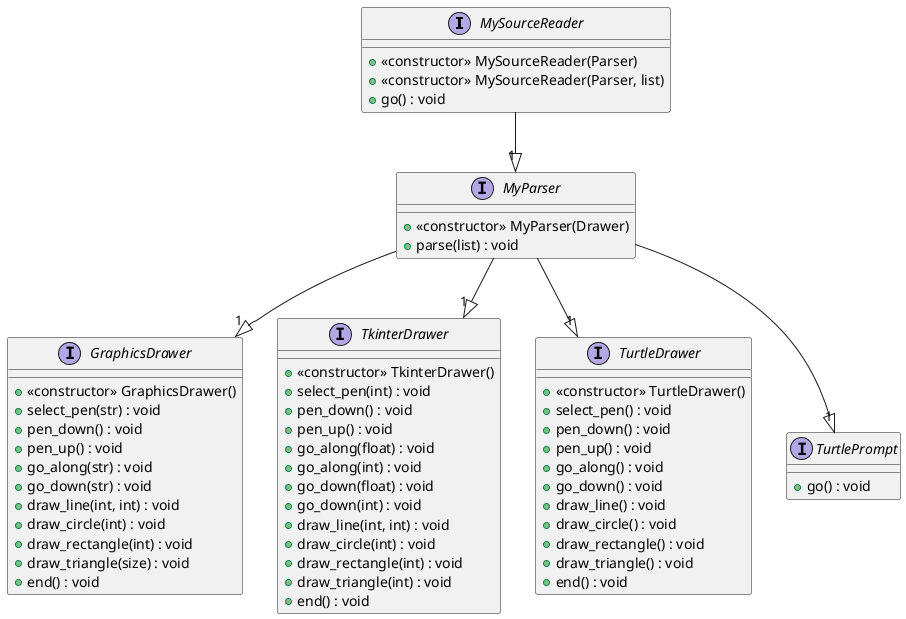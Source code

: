 @startuml
interface MySourceReader {
+ <<constructor>> MySourceReader(Parser)
' !! not sure the type of file
+ <<constructor>> MySourceReader(Parser, list)
+ go() : void
}
interface MyParser{
+ <<constructor>> MyParser(Drawer)
+ parse(list) : void
}
interface GraphicsDrawer{
+ <<constructor>> GraphicsDrawer()
+ select_pen(str) : void
+ pen_down() : void
+ pen_up() : void
+ go_along(str) : void
+ go_down(str) : void
+ draw_line(int, int) : void
+ draw_circle(int) : void
+ draw_rectangle(int) : void
' !!size is not used
+ draw_triangle(size) : void
+ end() : void
}
interface TkinterDrawer{
+ <<constructor>> TkinterDrawer()
+ select_pen(int) : void
+ pen_down() : void
+ pen_up() : void
+ go_along(float) : void
+ go_along(int) : void
+ go_down(float) : void
+ go_down(int) : void
+ draw_line(int, int) : void
+ draw_circle(int) : void
' !!size is not used
+ draw_rectangle(int) : void
' !!size is not used
+ draw_triangle(int) : void
+ end() : void
}
interface TurtleDrawer{
+ <<constructor>> TurtleDrawer()
+ select_pen() : void
+ pen_down() : void
+ pen_up() : void
+ go_along() : void
+ go_down() : void
+ draw_line() : void
+ draw_circle() : void
+ draw_rectangle() : void
+ draw_triangle() : void
+ end() : void
}
interface TurtlePrompt{
' + do_p(int) : void
' + do_d() : void
' + do_u() : void
' + do_x() : void
' + do_y() : void
' + do_n() : void
' + do_e() : void
' + do_w() : void
' + do_s() : void
' + do_c() : void
' + do_r() : void
' + do_t() : void
' + do_exit() : void
' + default() : void
+ go() : void
}
' interface ErrorChecking {
' check()
' notAInt()
' notAString()
' notAList()
' notABool()
' notAFloat()
' notAFloatOrInt()
' error_message()
' }
' interface Dest{
' getDesination()
' }


MySourceReader --|> "1" MyParser
MyParser --|> "1" GraphicsDrawer
MyParser --|> "1" TkinterDrawer
MyParser --|> "1" TurtleDrawer
MyParser --|> "1" TurtlePrompt
' ErrorChecking --|> "1" GraphicsDrawer
' ErrorChecking --|> "1" TkinterDrawer
' ErrorChecking --|> "1" TurtleDrawer
' Dest "1" --|> "1" TkinterDrawer
' Dest --|> "1" GraphicsDrawer
@enduml